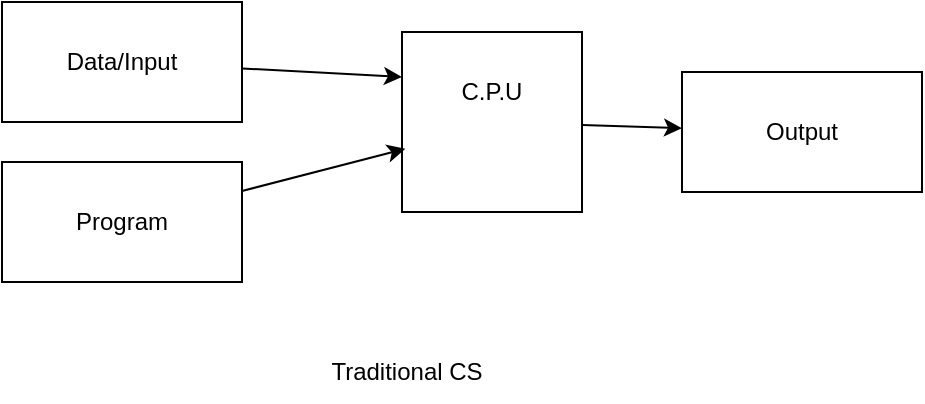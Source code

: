 <mxfile>
    <diagram id="FNdwcFB9kMh2hSUywwg8" name="Page-1">
        <mxGraphModel dx="746" dy="563" grid="1" gridSize="10" guides="1" tooltips="1" connect="1" arrows="1" fold="1" page="1" pageScale="1" pageWidth="850" pageHeight="1100" math="0" shadow="0">
            <root>
                <mxCell id="0"/>
                <mxCell id="1" parent="0"/>
                <mxCell id="10" value="" style="edgeStyle=none;html=1;" parent="1" source="5" target="9" edge="1">
                    <mxGeometry relative="1" as="geometry"/>
                </mxCell>
                <mxCell id="5" value="" style="whiteSpace=wrap;html=1;aspect=fixed;" parent="1" vertex="1">
                    <mxGeometry x="270" y="75" width="90" height="90" as="geometry"/>
                </mxCell>
                <mxCell id="7" value="C.P.U" style="text;html=1;align=center;verticalAlign=middle;whiteSpace=wrap;rounded=0;" parent="1" vertex="1">
                    <mxGeometry x="285" y="90" width="60" height="30" as="geometry"/>
                </mxCell>
                <mxCell id="9" value="Output" style="whiteSpace=wrap;html=1;" parent="1" vertex="1">
                    <mxGeometry x="410" y="95" width="120" height="60" as="geometry"/>
                </mxCell>
                <mxCell id="27" style="edgeStyle=none;html=1;entryX=0;entryY=0.25;entryDx=0;entryDy=0;" parent="1" source="24" target="5" edge="1">
                    <mxGeometry relative="1" as="geometry"/>
                </mxCell>
                <mxCell id="24" value="Data/Input" style="rounded=0;whiteSpace=wrap;html=1;" parent="1" vertex="1">
                    <mxGeometry x="70" y="60" width="120" height="60" as="geometry"/>
                </mxCell>
                <mxCell id="25" value="Program" style="whiteSpace=wrap;html=1;" parent="1" vertex="1">
                    <mxGeometry x="70" y="140" width="120" height="60" as="geometry"/>
                </mxCell>
                <mxCell id="28" style="edgeStyle=none;html=1;entryX=0.018;entryY=0.649;entryDx=0;entryDy=0;entryPerimeter=0;" parent="1" source="25" target="5" edge="1">
                    <mxGeometry relative="1" as="geometry"/>
                </mxCell>
                <mxCell id="38" value="Traditional CS" style="text;html=1;align=center;verticalAlign=middle;whiteSpace=wrap;rounded=0;" parent="1" vertex="1">
                    <mxGeometry x="185" y="230" width="175" height="30" as="geometry"/>
                </mxCell>
            </root>
        </mxGraphModel>
    </diagram>
    <diagram id="eWjczipmWSDm2g_vQ2EP" name="Page-2">
        <mxGraphModel dx="746" dy="563" grid="1" gridSize="10" guides="1" tooltips="1" connect="1" arrows="1" fold="1" page="1" pageScale="1" pageWidth="850" pageHeight="1100" math="0" shadow="0">
            <root>
                <mxCell id="0"/>
                <mxCell id="1" parent="0"/>
                <mxCell id="25mWYpt98U0ihyWrUaGy-1" value="" style="edgeStyle=none;html=1;" parent="1" source="25mWYpt98U0ihyWrUaGy-2" target="25mWYpt98U0ihyWrUaGy-7" edge="1">
                    <mxGeometry relative="1" as="geometry"/>
                </mxCell>
                <mxCell id="25mWYpt98U0ihyWrUaGy-2" value="" style="whiteSpace=wrap;html=1;aspect=fixed;" parent="1" vertex="1">
                    <mxGeometry x="467.5" y="90" width="95" height="95" as="geometry"/>
                </mxCell>
                <mxCell id="25mWYpt98U0ihyWrUaGy-3" style="edgeStyle=none;html=1;entryX=0.048;entryY=0.429;entryDx=0;entryDy=0;entryPerimeter=0;" parent="1" target="25mWYpt98U0ihyWrUaGy-2" edge="1">
                    <mxGeometry relative="1" as="geometry">
                        <mxPoint x="380" y="122.187" as="sourcePoint"/>
                    </mxGeometry>
                </mxCell>
                <mxCell id="25mWYpt98U0ihyWrUaGy-4" value="CPU" style="text;html=1;align=center;verticalAlign=middle;whiteSpace=wrap;rounded=0;" parent="1" vertex="1">
                    <mxGeometry x="485" y="120" width="60" height="30" as="geometry"/>
                </mxCell>
                <mxCell id="25mWYpt98U0ihyWrUaGy-5" value="Output" style="whiteSpace=wrap;html=1;" parent="1" vertex="1">
                    <mxGeometry x="280" y="165" width="120" height="60" as="geometry"/>
                </mxCell>
                <mxCell id="25mWYpt98U0ihyWrUaGy-6" style="edgeStyle=none;html=1;entryX=0.01;entryY=0.69;entryDx=0;entryDy=0;entryPerimeter=0;" parent="1" source="25mWYpt98U0ihyWrUaGy-5" target="25mWYpt98U0ihyWrUaGy-2" edge="1">
                    <mxGeometry relative="1" as="geometry"/>
                </mxCell>
                <mxCell id="25mWYpt98U0ihyWrUaGy-7" value="Program" style="whiteSpace=wrap;html=1;" parent="1" vertex="1">
                    <mxGeometry x="620" y="105" width="120" height="60" as="geometry"/>
                </mxCell>
                <mxCell id="25mWYpt98U0ihyWrUaGy-8" value="Data/Input" style="rounded=0;whiteSpace=wrap;html=1;" parent="1" vertex="1">
                    <mxGeometry x="280" y="90" width="120" height="60" as="geometry"/>
                </mxCell>
                <mxCell id="25mWYpt98U0ihyWrUaGy-9" value="Machine Learning" style="text;html=1;align=center;verticalAlign=middle;whiteSpace=wrap;rounded=0;" parent="1" vertex="1">
                    <mxGeometry x="355" y="260" width="175" height="30" as="geometry"/>
                </mxCell>
            </root>
        </mxGraphModel>
    </diagram>
    <diagram id="K9p8apL61jLtTT0KRlUw" name="Page-3">
        <mxGraphModel dx="746" dy="563" grid="1" gridSize="10" guides="1" tooltips="1" connect="1" arrows="1" fold="1" page="1" pageScale="1" pageWidth="850" pageHeight="1100" math="0" shadow="0">
            <root>
                <mxCell id="0"/>
                <mxCell id="1" parent="0"/>
                <mxCell id="1bvX-3xgdaYKTKuJ127w-1" value="" style="edgeStyle=none;html=1;" parent="1" source="1bvX-3xgdaYKTKuJ127w-2" target="1bvX-3xgdaYKTKuJ127w-8" edge="1">
                    <mxGeometry relative="1" as="geometry"/>
                </mxCell>
                <mxCell id="1bvX-3xgdaYKTKuJ127w-2" value="" style="whiteSpace=wrap;html=1;aspect=fixed;" parent="1" vertex="1">
                    <mxGeometry x="197.5" y="120" width="95" height="95" as="geometry"/>
                </mxCell>
                <mxCell id="1bvX-3xgdaYKTKuJ127w-3" style="edgeStyle=none;html=1;entryX=0.048;entryY=0.429;entryDx=0;entryDy=0;entryPerimeter=0;" parent="1" target="1bvX-3xgdaYKTKuJ127w-2" edge="1">
                    <mxGeometry relative="1" as="geometry">
                        <mxPoint x="110" y="152.187" as="sourcePoint"/>
                    </mxGeometry>
                </mxCell>
                <mxCell id="1bvX-3xgdaYKTKuJ127w-4" value="CPU" style="text;html=1;align=center;verticalAlign=middle;whiteSpace=wrap;rounded=0;" parent="1" vertex="1">
                    <mxGeometry x="215" y="150" width="60" height="30" as="geometry"/>
                </mxCell>
                <mxCell id="1bvX-3xgdaYKTKuJ127w-5" value="Output" style="whiteSpace=wrap;html=1;" parent="1" vertex="1">
                    <mxGeometry x="10" y="195" width="120" height="60" as="geometry"/>
                </mxCell>
                <mxCell id="1bvX-3xgdaYKTKuJ127w-6" style="edgeStyle=none;html=1;entryX=0.01;entryY=0.69;entryDx=0;entryDy=0;entryPerimeter=0;" parent="1" source="1bvX-3xgdaYKTKuJ127w-5" target="1bvX-3xgdaYKTKuJ127w-2" edge="1">
                    <mxGeometry relative="1" as="geometry"/>
                </mxCell>
                <mxCell id="1bvX-3xgdaYKTKuJ127w-7" style="edgeStyle=none;html=1;entryX=0;entryY=0.5;entryDx=0;entryDy=0;" parent="1" source="1bvX-3xgdaYKTKuJ127w-8" target="1bvX-3xgdaYKTKuJ127w-11" edge="1">
                    <mxGeometry relative="1" as="geometry"/>
                </mxCell>
                <mxCell id="1bvX-3xgdaYKTKuJ127w-8" value="Program" style="whiteSpace=wrap;html=1;" parent="1" vertex="1">
                    <mxGeometry x="350" y="110" width="120" height="60" as="geometry"/>
                </mxCell>
                <mxCell id="1bvX-3xgdaYKTKuJ127w-9" value="Data/Input" style="rounded=0;whiteSpace=wrap;html=1;" parent="1" vertex="1">
                    <mxGeometry x="10" y="120" width="120" height="60" as="geometry"/>
                </mxCell>
                <mxCell id="1bvX-3xgdaYKTKuJ127w-10" value="" style="edgeStyle=none;html=1;" parent="1" source="1bvX-3xgdaYKTKuJ127w-11" target="1bvX-3xgdaYKTKuJ127w-13" edge="1">
                    <mxGeometry relative="1" as="geometry"/>
                </mxCell>
                <mxCell id="1bvX-3xgdaYKTKuJ127w-11" value="" style="whiteSpace=wrap;html=1;aspect=fixed;" parent="1" vertex="1">
                    <mxGeometry x="545" y="115" width="90" height="90" as="geometry"/>
                </mxCell>
                <mxCell id="1bvX-3xgdaYKTKuJ127w-12" value="C.P.U" style="text;html=1;align=center;verticalAlign=middle;whiteSpace=wrap;rounded=0;" parent="1" vertex="1">
                    <mxGeometry x="560" y="130" width="60" height="30" as="geometry"/>
                </mxCell>
                <mxCell id="1bvX-3xgdaYKTKuJ127w-13" value="Output" style="whiteSpace=wrap;html=1;" parent="1" vertex="1">
                    <mxGeometry x="685" y="135" width="120" height="60" as="geometry"/>
                </mxCell>
                <mxCell id="1bvX-3xgdaYKTKuJ127w-14" style="edgeStyle=none;html=1;entryX=0;entryY=0.75;entryDx=0;entryDy=0;" parent="1" source="1bvX-3xgdaYKTKuJ127w-15" target="1bvX-3xgdaYKTKuJ127w-11" edge="1">
                    <mxGeometry relative="1" as="geometry"/>
                </mxCell>
                <mxCell id="1bvX-3xgdaYKTKuJ127w-15" value="Data/Input" style="rounded=0;whiteSpace=wrap;html=1;" parent="1" vertex="1">
                    <mxGeometry x="350" y="180" width="120" height="60" as="geometry"/>
                </mxCell>
                <mxCell id="1bvX-3xgdaYKTKuJ127w-16" value="Combining the two" style="text;html=1;align=center;verticalAlign=middle;whiteSpace=wrap;rounded=0;" parent="1" vertex="1">
                    <mxGeometry x="365" y="280" width="60" height="30" as="geometry"/>
                </mxCell>
                <mxCell id="1bvX-3xgdaYKTKuJ127w-17" value="Training" style="text;html=1;align=center;verticalAlign=middle;whiteSpace=wrap;rounded=0;" parent="1" vertex="1">
                    <mxGeometry x="110" y="270" width="60" height="30" as="geometry"/>
                </mxCell>
                <mxCell id="1bvX-3xgdaYKTKuJ127w-18" value="Test" style="text;html=1;align=center;verticalAlign=middle;whiteSpace=wrap;rounded=0;" parent="1" vertex="1">
                    <mxGeometry x="600" y="280" width="60" height="30" as="geometry"/>
                </mxCell>
            </root>
        </mxGraphModel>
    </diagram>
</mxfile>